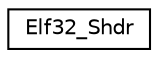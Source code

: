digraph "Graphical Class Hierarchy"
{
 // LATEX_PDF_SIZE
  edge [fontname="Helvetica",fontsize="10",labelfontname="Helvetica",labelfontsize="10"];
  node [fontname="Helvetica",fontsize="10",shape=record];
  rankdir="LR";
  Node0 [label="Elf32_Shdr",height=0.2,width=0.4,color="black", fillcolor="white", style="filled",URL="$structElf32__Shdr.html",tooltip=" "];
}
